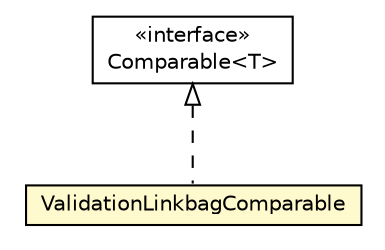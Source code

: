 #!/usr/local/bin/dot
#
# Class diagram 
# Generated by UMLGraph version R5_6-24-gf6e263 (http://www.umlgraph.org/)
#

digraph G {
	edge [fontname="Helvetica",fontsize=10,labelfontname="Helvetica",labelfontsize=10];
	node [fontname="Helvetica",fontsize=10,shape=plaintext];
	nodesep=0.25;
	ranksep=0.5;
	// com.orientechnologies.orient.core.metadata.schema.validation.ValidationLinkbagComparable
	c7980881 [label=<<table title="com.orientechnologies.orient.core.metadata.schema.validation.ValidationLinkbagComparable" border="0" cellborder="1" cellspacing="0" cellpadding="2" port="p" bgcolor="lemonChiffon" href="./ValidationLinkbagComparable.html">
		<tr><td><table border="0" cellspacing="0" cellpadding="1">
<tr><td align="center" balign="center"> ValidationLinkbagComparable </td></tr>
		</table></td></tr>
		</table>>, URL="./ValidationLinkbagComparable.html", fontname="Helvetica", fontcolor="black", fontsize=10.0];
	//com.orientechnologies.orient.core.metadata.schema.validation.ValidationLinkbagComparable implements java.lang.Comparable<T>
	c7983132:p -> c7980881:p [dir=back,arrowtail=empty,style=dashed];
	// java.lang.Comparable<T>
	c7983132 [label=<<table title="java.lang.Comparable" border="0" cellborder="1" cellspacing="0" cellpadding="2" port="p" href="http://java.sun.com/j2se/1.4.2/docs/api/java/lang/Comparable.html">
		<tr><td><table border="0" cellspacing="0" cellpadding="1">
<tr><td align="center" balign="center"> &#171;interface&#187; </td></tr>
<tr><td align="center" balign="center"> Comparable&lt;T&gt; </td></tr>
		</table></td></tr>
		</table>>, URL="http://java.sun.com/j2se/1.4.2/docs/api/java/lang/Comparable.html", fontname="Helvetica", fontcolor="black", fontsize=10.0];
}


